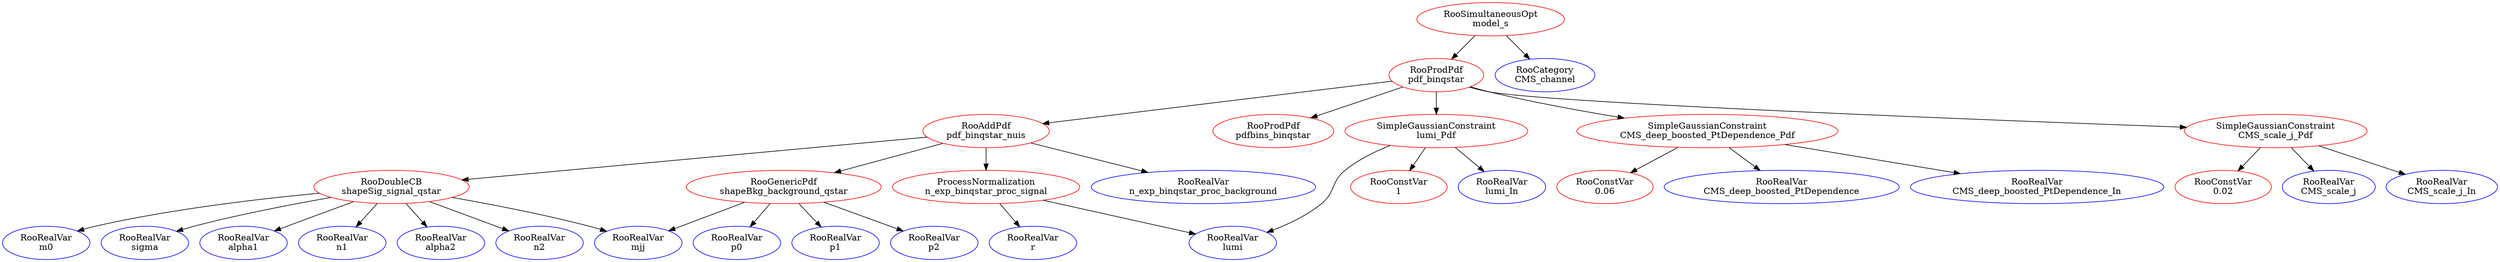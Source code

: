 digraph model_s{
"model_s" [ color=red, label="RooSimultaneousOpt\nmodel_s"];
"pdf_binqstar" [ color=red, label="RooProdPdf\npdf_binqstar"];
"pdf_binqstar_nuis" [ color=red, label="RooAddPdf\npdf_binqstar_nuis"];
"shapeSig_signal_qstar" [ color=red, label="RooDoubleCB\nshapeSig_signal_qstar"];
"m0" [ color=blue, label="RooRealVar\nm0"];
"sigma" [ color=blue, label="RooRealVar\nsigma"];
"alpha1" [ color=blue, label="RooRealVar\nalpha1"];
"n1" [ color=blue, label="RooRealVar\nn1"];
"alpha2" [ color=blue, label="RooRealVar\nalpha2"];
"n2" [ color=blue, label="RooRealVar\nn2"];
"mjj" [ color=blue, label="RooRealVar\nmjj"];
"shapeBkg_background_qstar" [ color=red, label="RooGenericPdf\nshapeBkg_background_qstar"];
"p0" [ color=blue, label="RooRealVar\np0"];
"p1" [ color=blue, label="RooRealVar\np1"];
"p2" [ color=blue, label="RooRealVar\np2"];
"n_exp_binqstar_proc_signal" [ color=red, label="ProcessNormalization\nn_exp_binqstar_proc_signal"];
"lumi" [ color=blue, label="RooRealVar\nlumi"];
"r" [ color=blue, label="RooRealVar\nr"];
"n_exp_binqstar_proc_background" [ color=blue, label="RooRealVar\nn_exp_binqstar_proc_background"];
"pdfbins_binqstar" [ color=red, label="RooProdPdf\npdfbins_binqstar"];
"lumi_Pdf" [ color=red, label="SimpleGaussianConstraint\nlumi_Pdf"];
"1" [ color=red, label="RooConstVar\n1"];
"lumi_In" [ color=blue, label="RooRealVar\nlumi_In"];
"CMS_deep_boosted_PtDependence_Pdf" [ color=red, label="SimpleGaussianConstraint\nCMS_deep_boosted_PtDependence_Pdf"];
"0.06" [ color=red, label="RooConstVar\n0.06"];
"CMS_deep_boosted_PtDependence" [ color=blue, label="RooRealVar\nCMS_deep_boosted_PtDependence"];
"CMS_deep_boosted_PtDependence_In" [ color=blue, label="RooRealVar\nCMS_deep_boosted_PtDependence_In"];
"CMS_scale_j_Pdf" [ color=red, label="SimpleGaussianConstraint\nCMS_scale_j_Pdf"];
"0.02" [ color=red, label="RooConstVar\n0.02"];
"CMS_scale_j" [ color=blue, label="RooRealVar\nCMS_scale_j"];
"CMS_scale_j_In" [ color=blue, label="RooRealVar\nCMS_scale_j_In"];
"CMS_channel" [ color=blue, label="RooCategory\nCMS_channel"];
"lumi_Pdf" -> "1";
"lumi_Pdf" -> "lumi";
"lumi_Pdf" -> "lumi_In";
"CMS_deep_boosted_PtDependence_Pdf" -> "0.06";
"CMS_deep_boosted_PtDependence_Pdf" -> "CMS_deep_boosted_PtDependence_In";
"CMS_deep_boosted_PtDependence_Pdf" -> "CMS_deep_boosted_PtDependence";
"CMS_scale_j_Pdf" -> "CMS_scale_j";
"CMS_scale_j_Pdf" -> "0.02";
"CMS_scale_j_Pdf" -> "CMS_scale_j_In";
"n_exp_binqstar_proc_signal" -> "lumi";
"n_exp_binqstar_proc_signal" -> "r";
"model_s" -> "CMS_channel";
"model_s" -> "pdf_binqstar";
"pdf_binqstar" -> "lumi_Pdf";
"pdf_binqstar" -> "CMS_deep_boosted_PtDependence_Pdf";
"pdf_binqstar" -> "CMS_scale_j_Pdf";
"pdf_binqstar" -> "pdf_binqstar_nuis";
"pdf_binqstar" -> "pdfbins_binqstar";
"pdf_binqstar_nuis" -> "n_exp_binqstar_proc_background";
"pdf_binqstar_nuis" -> "n_exp_binqstar_proc_signal";
"pdf_binqstar_nuis" -> "shapeSig_signal_qstar";
"pdf_binqstar_nuis" -> "shapeBkg_background_qstar";
"shapeSig_signal_qstar" -> "mjj";
"shapeSig_signal_qstar" -> "m0";
"shapeSig_signal_qstar" -> "sigma";
"shapeSig_signal_qstar" -> "alpha1";
"shapeSig_signal_qstar" -> "n1";
"shapeSig_signal_qstar" -> "alpha2";
"shapeSig_signal_qstar" -> "n2";
"shapeBkg_background_qstar" -> "mjj";
"shapeBkg_background_qstar" -> "p0";
"shapeBkg_background_qstar" -> "p1";
"shapeBkg_background_qstar" -> "p2";
}
